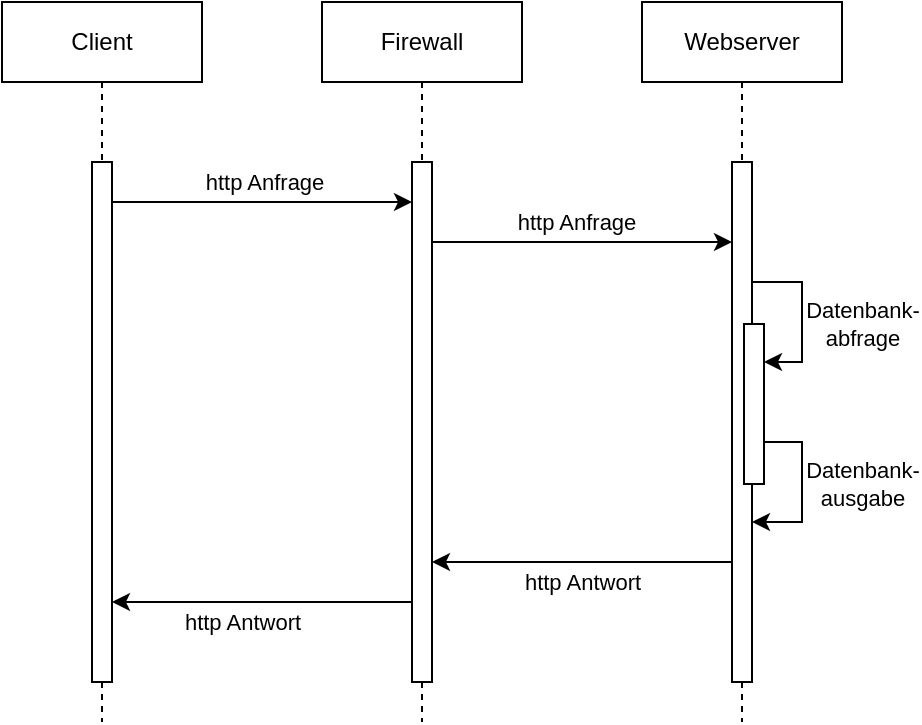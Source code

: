 <mxfile version="24.3.1" type="device">
  <diagram name="Page-1" id="13e1069c-82ec-6db2-03f1-153e76fe0fe0">
    <mxGraphModel dx="1299" dy="1466" grid="1" gridSize="10" guides="1" tooltips="1" connect="1" arrows="1" fold="1" page="1" pageScale="1" pageWidth="1100" pageHeight="850" background="none" math="0" shadow="0">
      <root>
        <mxCell id="0" />
        <mxCell id="1" parent="0" />
        <mxCell id="ETVLj9sLUO0IWVf3UIC_-13" value="Client" style="shape=umlLifeline;perimeter=lifelinePerimeter;whiteSpace=wrap;html=1;container=1;dropTarget=0;collapsible=0;recursiveResize=0;outlineConnect=0;portConstraint=eastwest;newEdgeStyle={&quot;curved&quot;:0,&quot;rounded&quot;:0};" vertex="1" parent="1">
          <mxGeometry x="40" y="40" width="100" height="360" as="geometry" />
        </mxCell>
        <mxCell id="ETVLj9sLUO0IWVf3UIC_-14" value="" style="html=1;points=[[0,0,0,0,5],[0,1,0,0,-5],[1,0,0,0,5],[1,1,0,0,-5]];perimeter=orthogonalPerimeter;outlineConnect=0;targetShapes=umlLifeline;portConstraint=eastwest;newEdgeStyle={&quot;curved&quot;:0,&quot;rounded&quot;:0};" vertex="1" parent="ETVLj9sLUO0IWVf3UIC_-13">
          <mxGeometry x="45" y="80" width="10" height="260" as="geometry" />
        </mxCell>
        <mxCell id="ETVLj9sLUO0IWVf3UIC_-15" value="Firewall" style="shape=umlLifeline;perimeter=lifelinePerimeter;whiteSpace=wrap;html=1;container=1;dropTarget=0;collapsible=0;recursiveResize=0;outlineConnect=0;portConstraint=eastwest;newEdgeStyle={&quot;curved&quot;:0,&quot;rounded&quot;:0};" vertex="1" parent="1">
          <mxGeometry x="200" y="40" width="100" height="360" as="geometry" />
        </mxCell>
        <mxCell id="ETVLj9sLUO0IWVf3UIC_-16" value="" style="html=1;points=[[0,0,0,0,5],[0,1,0,0,-5],[1,0,0,0,5],[1,1,0,0,-5]];perimeter=orthogonalPerimeter;outlineConnect=0;targetShapes=umlLifeline;portConstraint=eastwest;newEdgeStyle={&quot;curved&quot;:0,&quot;rounded&quot;:0};" vertex="1" parent="ETVLj9sLUO0IWVf3UIC_-15">
          <mxGeometry x="45" y="80" width="10" height="260" as="geometry" />
        </mxCell>
        <mxCell id="ETVLj9sLUO0IWVf3UIC_-17" value="Webserver" style="shape=umlLifeline;perimeter=lifelinePerimeter;whiteSpace=wrap;html=1;container=1;dropTarget=0;collapsible=0;recursiveResize=0;outlineConnect=0;portConstraint=eastwest;newEdgeStyle={&quot;curved&quot;:0,&quot;rounded&quot;:0};" vertex="1" parent="1">
          <mxGeometry x="360" y="40" width="100" height="360" as="geometry" />
        </mxCell>
        <mxCell id="ETVLj9sLUO0IWVf3UIC_-23" style="edgeStyle=orthogonalEdgeStyle;rounded=0;orthogonalLoop=1;jettySize=auto;html=1;curved=0;" edge="1" parent="ETVLj9sLUO0IWVf3UIC_-17" source="ETVLj9sLUO0IWVf3UIC_-18" target="ETVLj9sLUO0IWVf3UIC_-22">
          <mxGeometry relative="1" as="geometry">
            <Array as="points">
              <mxPoint x="80" y="140" />
              <mxPoint x="80" y="180" />
            </Array>
          </mxGeometry>
        </mxCell>
        <mxCell id="ETVLj9sLUO0IWVf3UIC_-29" value="Datenbank-&lt;div&gt;abfrage&lt;/div&gt;" style="edgeLabel;html=1;align=center;verticalAlign=middle;resizable=0;points=[];" vertex="1" connectable="0" parent="ETVLj9sLUO0IWVf3UIC_-23">
          <mxGeometry x="-0.105" y="-2" relative="1" as="geometry">
            <mxPoint x="32" y="8" as="offset" />
          </mxGeometry>
        </mxCell>
        <mxCell id="ETVLj9sLUO0IWVf3UIC_-18" value="" style="html=1;points=[[0,0,0,0,5],[0,1,0,0,-5],[1,0,0,0,5],[1,1,0,0,-5]];perimeter=orthogonalPerimeter;outlineConnect=0;targetShapes=umlLifeline;portConstraint=eastwest;newEdgeStyle={&quot;curved&quot;:0,&quot;rounded&quot;:0};" vertex="1" parent="ETVLj9sLUO0IWVf3UIC_-17">
          <mxGeometry x="45" y="80" width="10" height="260" as="geometry" />
        </mxCell>
        <mxCell id="ETVLj9sLUO0IWVf3UIC_-24" style="edgeStyle=orthogonalEdgeStyle;rounded=0;orthogonalLoop=1;jettySize=auto;html=1;curved=0;" edge="1" parent="ETVLj9sLUO0IWVf3UIC_-17" source="ETVLj9sLUO0IWVf3UIC_-22" target="ETVLj9sLUO0IWVf3UIC_-18">
          <mxGeometry relative="1" as="geometry">
            <Array as="points">
              <mxPoint x="80" y="220" />
              <mxPoint x="80" y="260" />
            </Array>
          </mxGeometry>
        </mxCell>
        <mxCell id="ETVLj9sLUO0IWVf3UIC_-30" value="Datenbank-&lt;div&gt;ausgabe&lt;/div&gt;" style="edgeLabel;html=1;align=center;verticalAlign=middle;resizable=0;points=[];" vertex="1" connectable="0" parent="ETVLj9sLUO0IWVf3UIC_-24">
          <mxGeometry x="0.051" y="1" relative="1" as="geometry">
            <mxPoint x="29" y="-4" as="offset" />
          </mxGeometry>
        </mxCell>
        <mxCell id="ETVLj9sLUO0IWVf3UIC_-22" value="" style="html=1;points=[[0,0,0,0,5],[0,1,0,0,-5],[1,0,0,0,5],[1,1,0,0,-5]];perimeter=orthogonalPerimeter;outlineConnect=0;targetShapes=umlLifeline;portConstraint=eastwest;newEdgeStyle={&quot;curved&quot;:0,&quot;rounded&quot;:0};" vertex="1" parent="ETVLj9sLUO0IWVf3UIC_-17">
          <mxGeometry x="51" y="161" width="10" height="80" as="geometry" />
        </mxCell>
        <mxCell id="ETVLj9sLUO0IWVf3UIC_-19" style="edgeStyle=orthogonalEdgeStyle;rounded=0;orthogonalLoop=1;jettySize=auto;html=1;curved=0;" edge="1" parent="1" source="ETVLj9sLUO0IWVf3UIC_-14" target="ETVLj9sLUO0IWVf3UIC_-16">
          <mxGeometry relative="1" as="geometry">
            <Array as="points">
              <mxPoint x="150" y="140" />
              <mxPoint x="150" y="140" />
            </Array>
          </mxGeometry>
        </mxCell>
        <mxCell id="ETVLj9sLUO0IWVf3UIC_-27" value="http Anfrage" style="edgeLabel;html=1;align=center;verticalAlign=middle;resizable=0;points=[];" vertex="1" connectable="0" parent="ETVLj9sLUO0IWVf3UIC_-19">
          <mxGeometry x="0.139" y="-1" relative="1" as="geometry">
            <mxPoint x="-10" y="-11" as="offset" />
          </mxGeometry>
        </mxCell>
        <mxCell id="ETVLj9sLUO0IWVf3UIC_-20" style="edgeStyle=orthogonalEdgeStyle;rounded=0;orthogonalLoop=1;jettySize=auto;html=1;curved=0;" edge="1" parent="1" source="ETVLj9sLUO0IWVf3UIC_-16" target="ETVLj9sLUO0IWVf3UIC_-18">
          <mxGeometry relative="1" as="geometry">
            <Array as="points">
              <mxPoint x="330" y="160" />
              <mxPoint x="330" y="160" />
            </Array>
          </mxGeometry>
        </mxCell>
        <mxCell id="ETVLj9sLUO0IWVf3UIC_-28" value="http Anfrage" style="edgeLabel;html=1;align=center;verticalAlign=middle;resizable=0;points=[];" vertex="1" connectable="0" parent="ETVLj9sLUO0IWVf3UIC_-20">
          <mxGeometry x="-0.044" y="-2" relative="1" as="geometry">
            <mxPoint y="-12" as="offset" />
          </mxGeometry>
        </mxCell>
        <mxCell id="ETVLj9sLUO0IWVf3UIC_-25" style="edgeStyle=orthogonalEdgeStyle;rounded=0;orthogonalLoop=1;jettySize=auto;html=1;curved=0;" edge="1" parent="1" source="ETVLj9sLUO0IWVf3UIC_-18" target="ETVLj9sLUO0IWVf3UIC_-16">
          <mxGeometry relative="1" as="geometry">
            <Array as="points">
              <mxPoint x="330" y="320" />
              <mxPoint x="330" y="320" />
            </Array>
          </mxGeometry>
        </mxCell>
        <mxCell id="ETVLj9sLUO0IWVf3UIC_-31" value="http Antwort" style="edgeLabel;html=1;align=center;verticalAlign=middle;resizable=0;points=[];" vertex="1" connectable="0" parent="ETVLj9sLUO0IWVf3UIC_-25">
          <mxGeometry x="0.204" y="2" relative="1" as="geometry">
            <mxPoint x="15" y="8" as="offset" />
          </mxGeometry>
        </mxCell>
        <mxCell id="ETVLj9sLUO0IWVf3UIC_-26" style="edgeStyle=orthogonalEdgeStyle;rounded=0;orthogonalLoop=1;jettySize=auto;html=1;curved=0;" edge="1" parent="1" source="ETVLj9sLUO0IWVf3UIC_-16" target="ETVLj9sLUO0IWVf3UIC_-14">
          <mxGeometry relative="1" as="geometry">
            <Array as="points">
              <mxPoint x="180" y="340" />
              <mxPoint x="180" y="340" />
            </Array>
          </mxGeometry>
        </mxCell>
        <mxCell id="ETVLj9sLUO0IWVf3UIC_-32" value="http Antwort" style="edgeLabel;html=1;align=center;verticalAlign=middle;resizable=0;points=[];" vertex="1" connectable="0" parent="ETVLj9sLUO0IWVf3UIC_-26">
          <mxGeometry x="0.158" y="2" relative="1" as="geometry">
            <mxPoint x="2" y="8" as="offset" />
          </mxGeometry>
        </mxCell>
      </root>
    </mxGraphModel>
  </diagram>
</mxfile>
